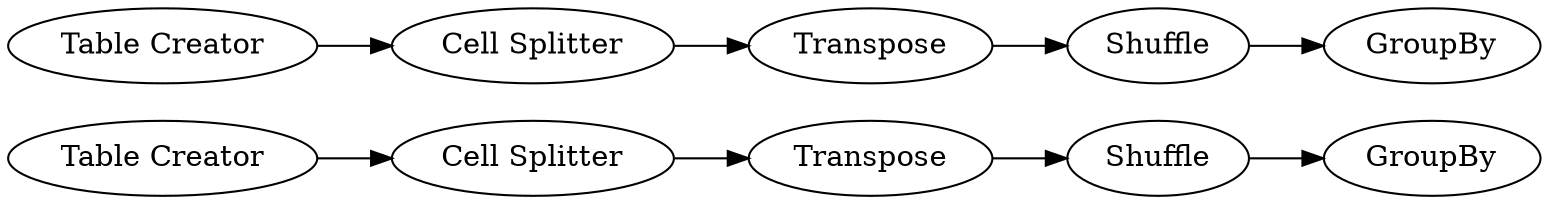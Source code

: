 digraph {
	7 -> 8
	4 -> 5
	8 -> 9
	3 -> 4
	1 -> 2
	9 -> 10
	2 -> 3
	6 -> 7
	5 [label=GroupBy]
	1 [label="Table Creator"]
	7 [label="Cell Splitter"]
	9 [label=Shuffle]
	4 [label=Shuffle]
	6 [label="Table Creator"]
	8 [label=Transpose]
	3 [label=Transpose]
	2 [label="Cell Splitter"]
	10 [label=GroupBy]
	rankdir=LR
}
